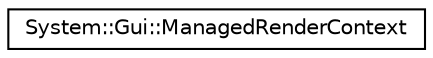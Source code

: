 digraph G
{
  edge [fontname="Helvetica",fontsize="10",labelfontname="Helvetica",labelfontsize="10"];
  node [fontname="Helvetica",fontsize="10",shape=record];
  rankdir="LR";
  Node1 [label="System::Gui::ManagedRenderContext",height=0.2,width=0.4,color="black", fillcolor="white", style="filled",URL="$class_system_1_1_gui_1_1_managed_render_context.html"];
}
